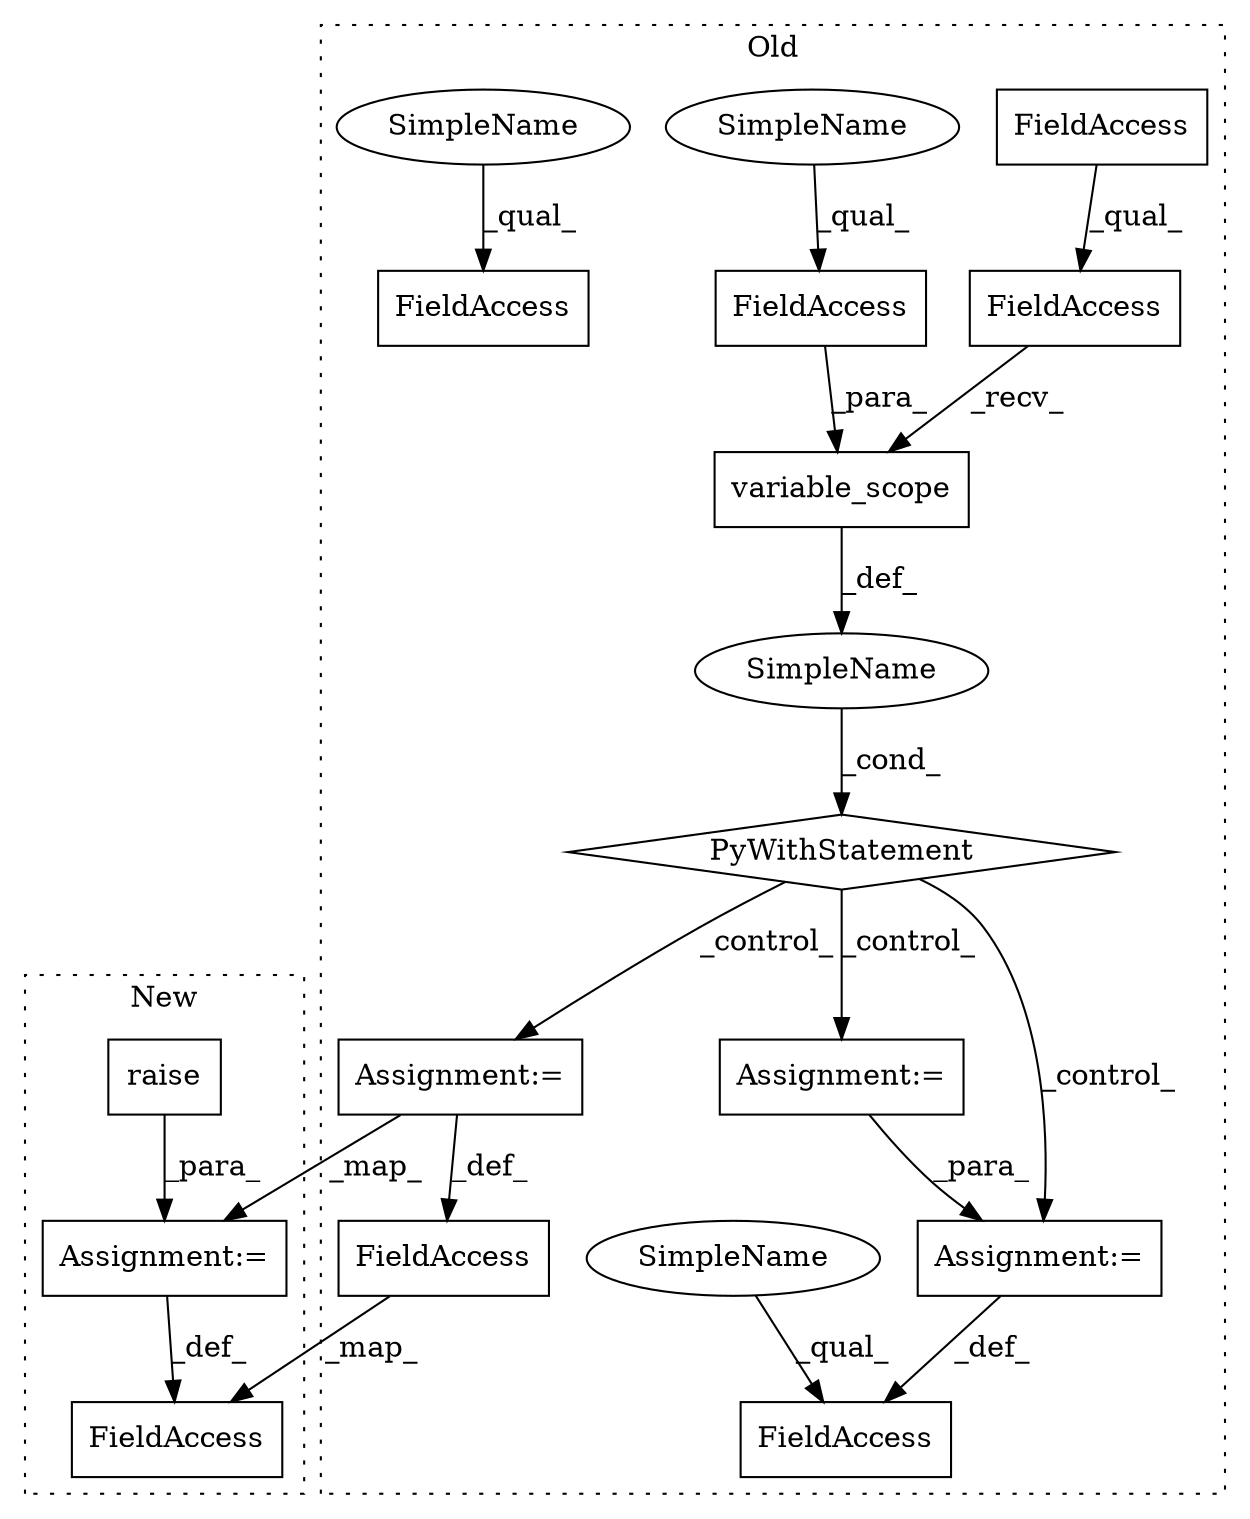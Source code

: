 digraph G {
subgraph cluster0 {
1 [label="variable_scope" a="32" s="3403,3427" l="15,1" shape="box"];
3 [label="FieldAccess" a="22" s="3418" l="9" shape="box"];
4 [label="PyWithStatement" a="104" s="3372,3428" l="10,2" shape="diamond"];
5 [label="FieldAccess" a="22" s="3452" l="20" shape="box"];
6 [label="FieldAccess" a="22" s="3382" l="20" shape="box"];
7 [label="FieldAccess" a="22" s="3382" l="17" shape="box"];
8 [label="FieldAccess" a="22" s="3497" l="10" shape="box"];
9 [label="SimpleName" a="42" s="" l="" shape="ellipse"];
10 [label="Assignment:=" a="7" s="3472" l="1" shape="box"];
11 [label="Assignment:=" a="7" s="3442" l="2" shape="box"];
13 [label="FieldAccess" a="22" s="3483" l="13" shape="box"];
14 [label="Assignment:=" a="7" s="3496" l="1" shape="box"];
16 [label="SimpleName" a="42" s="3418" l="4" shape="ellipse"];
17 [label="SimpleName" a="42" s="3452" l="4" shape="ellipse"];
18 [label="SimpleName" a="42" s="3497" l="4" shape="ellipse"];
label = "Old";
style="dotted";
}
subgraph cluster1 {
2 [label="raise" a="32" s="3285" l="7" shape="box"];
12 [label="FieldAccess" a="22" s="3271" l="13" shape="box"];
15 [label="Assignment:=" a="7" s="3284" l="1" shape="box"];
label = "New";
style="dotted";
}
1 -> 9 [label="_def_"];
2 -> 15 [label="_para_"];
3 -> 1 [label="_para_"];
4 -> 14 [label="_control_"];
4 -> 11 [label="_control_"];
4 -> 10 [label="_control_"];
6 -> 1 [label="_recv_"];
7 -> 6 [label="_qual_"];
9 -> 4 [label="_cond_"];
10 -> 5 [label="_def_"];
11 -> 10 [label="_para_"];
13 -> 12 [label="_map_"];
14 -> 15 [label="_map_"];
14 -> 13 [label="_def_"];
15 -> 12 [label="_def_"];
16 -> 3 [label="_qual_"];
17 -> 5 [label="_qual_"];
18 -> 8 [label="_qual_"];
}